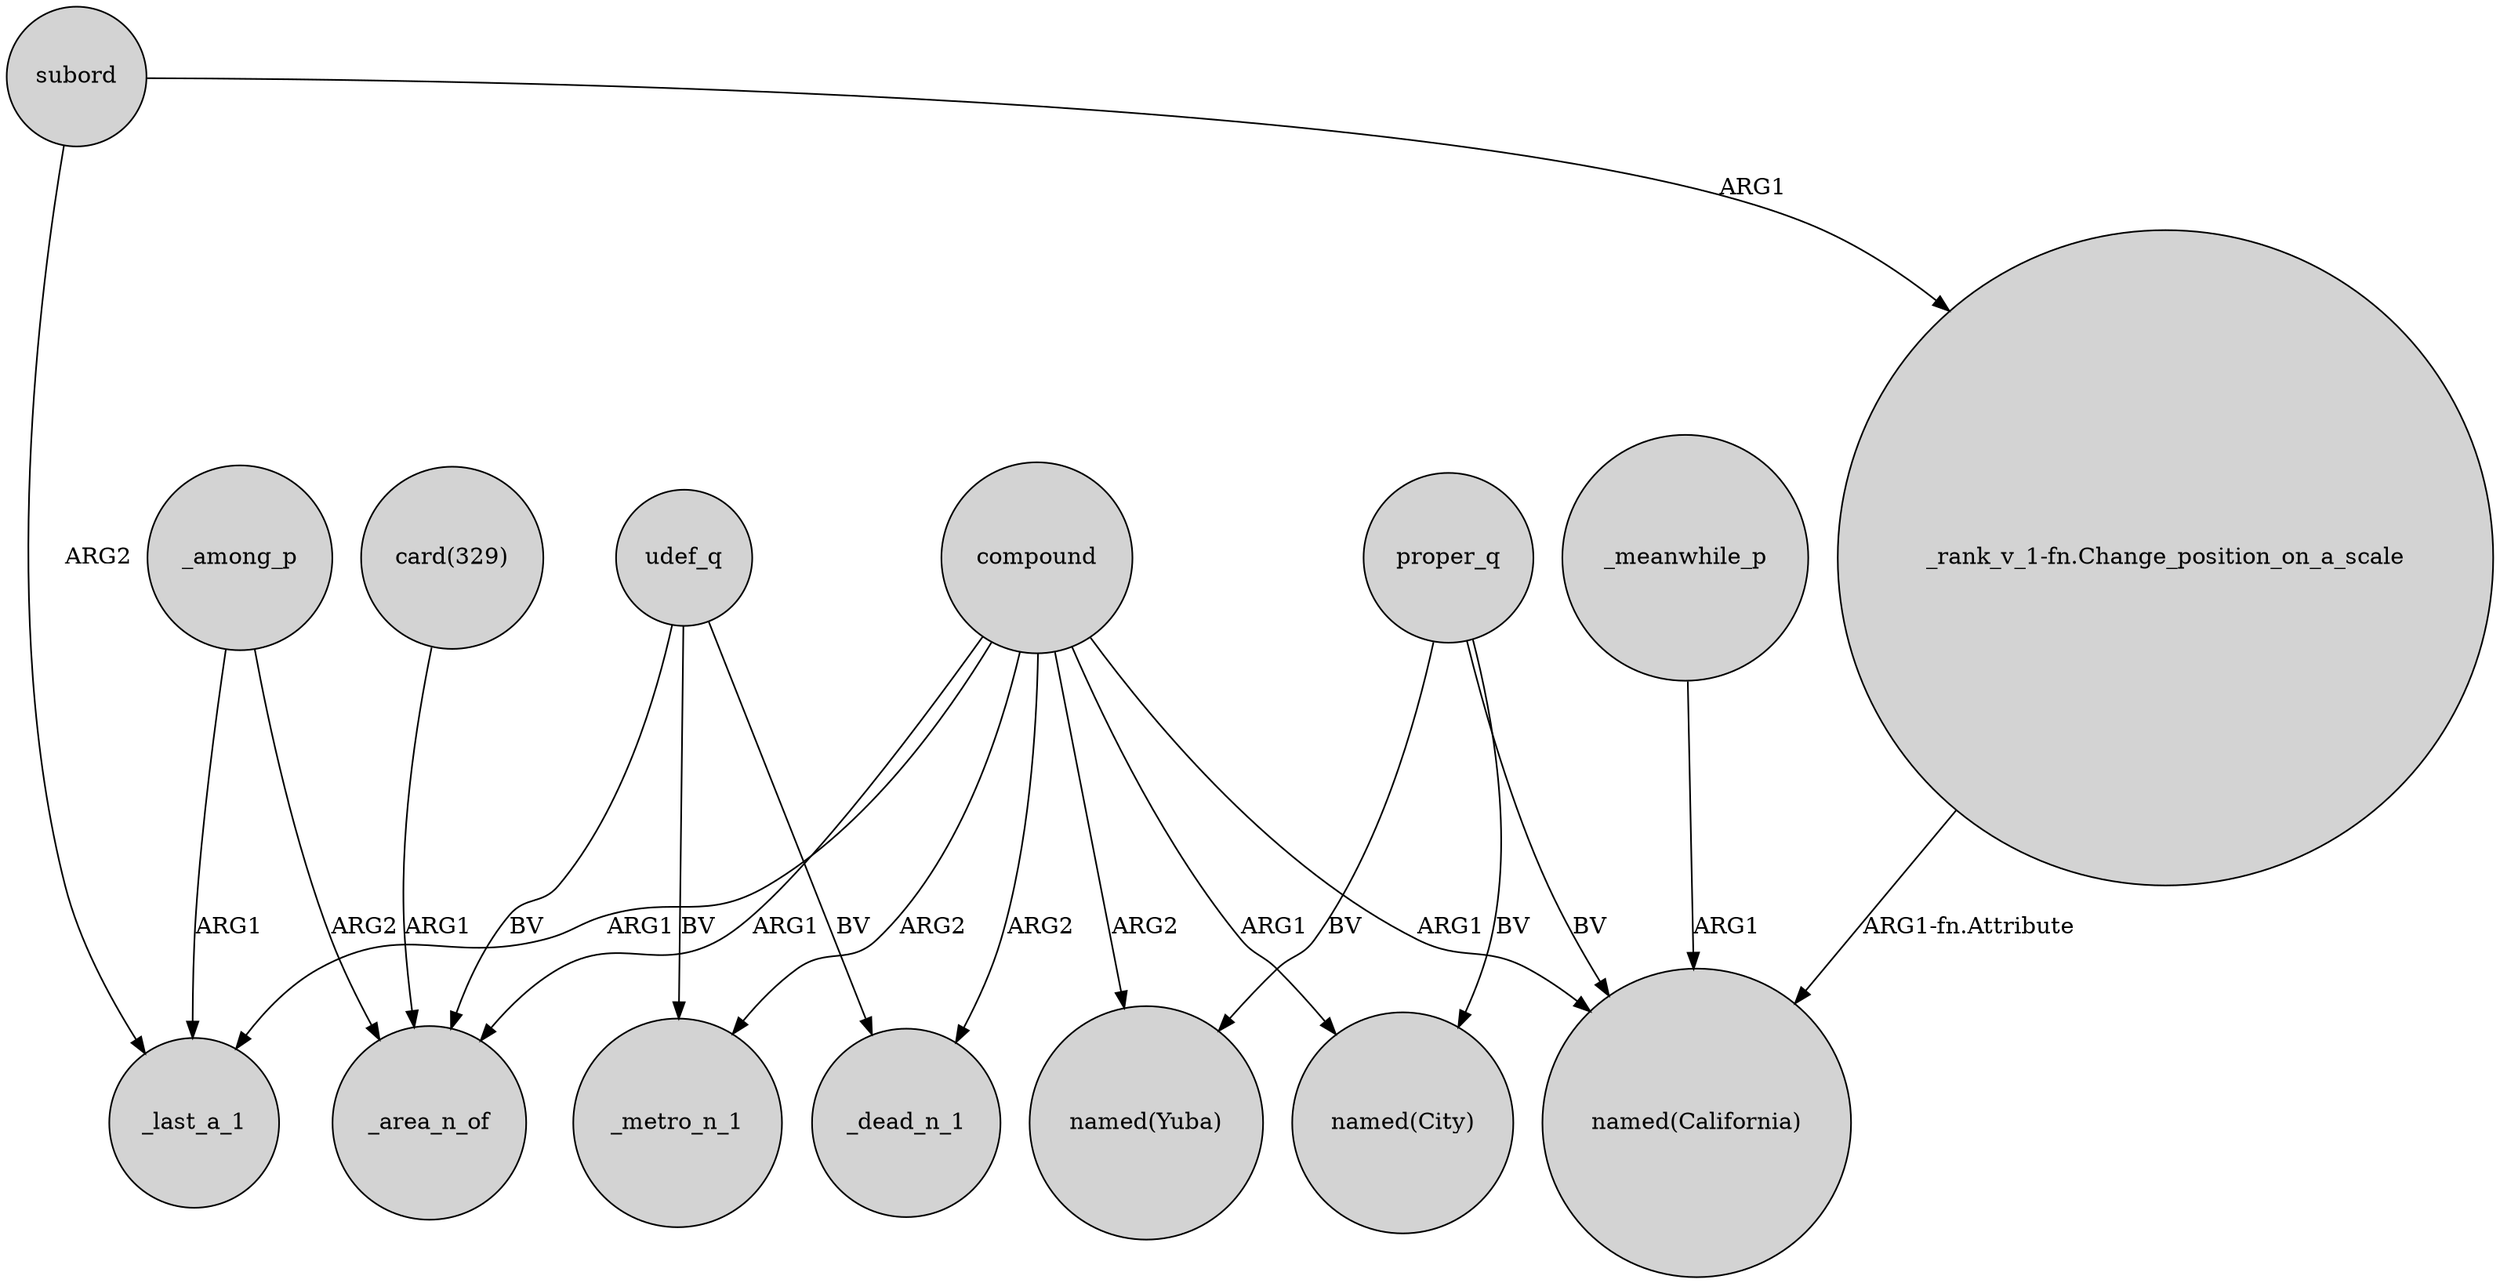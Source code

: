 digraph {
	node [shape=circle style=filled]
	subord -> _last_a_1 [label=ARG2]
	compound -> _metro_n_1 [label=ARG2]
	compound -> "named(City)" [label=ARG1]
	compound -> _last_a_1 [label=ARG1]
	compound -> "named(Yuba)" [label=ARG2]
	udef_q -> _area_n_of [label=BV]
	"card(329)" -> _area_n_of [label=ARG1]
	udef_q -> _metro_n_1 [label=BV]
	udef_q -> _dead_n_1 [label=BV]
	compound -> _dead_n_1 [label=ARG2]
	compound -> _area_n_of [label=ARG1]
	proper_q -> "named(Yuba)" [label=BV]
	_among_p -> _last_a_1 [label=ARG1]
	_among_p -> _area_n_of [label=ARG2]
	subord -> "_rank_v_1-fn.Change_position_on_a_scale" [label=ARG1]
	"_rank_v_1-fn.Change_position_on_a_scale" -> "named(California)" [label="ARG1-fn.Attribute"]
	proper_q -> "named(City)" [label=BV]
	compound -> "named(California)" [label=ARG1]
	proper_q -> "named(California)" [label=BV]
	_meanwhile_p -> "named(California)" [label=ARG1]
}
